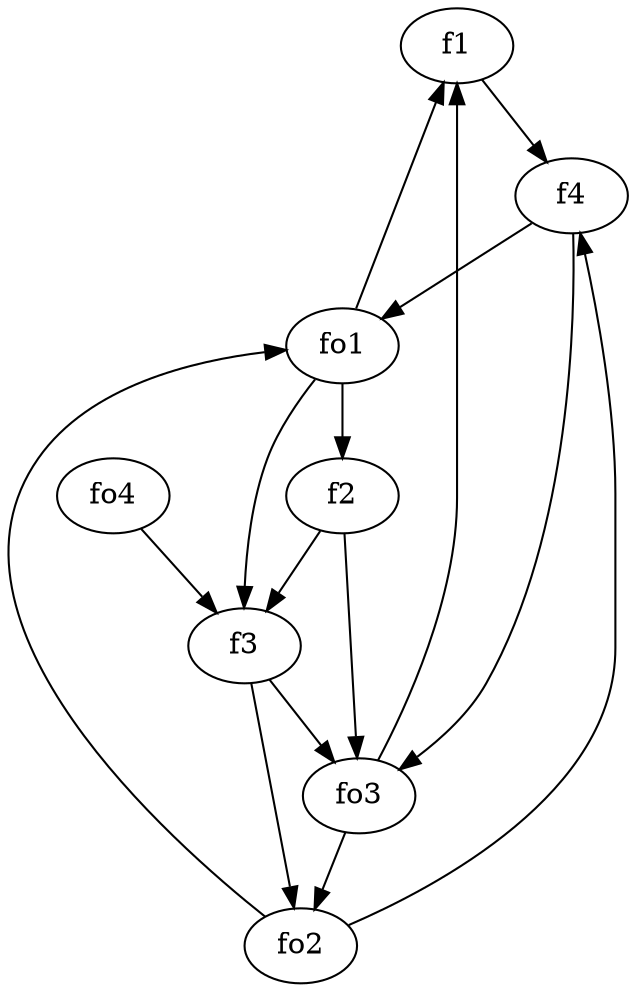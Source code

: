 strict digraph  {
f1;
f2;
f3;
f4;
fo1;
fo2;
fo3;
fo4;
f1 -> f4  [weight=2];
f2 -> fo3  [weight=2];
f2 -> f3  [weight=2];
f3 -> fo2  [weight=2];
f3 -> fo3  [weight=2];
f4 -> fo1  [weight=2];
f4 -> fo3  [weight=2];
fo1 -> f3  [weight=2];
fo1 -> f2  [weight=2];
fo1 -> f1  [weight=2];
fo2 -> fo1  [weight=2];
fo2 -> f4  [weight=2];
fo3 -> f1  [weight=2];
fo3 -> fo2  [weight=2];
fo4 -> f3  [weight=2];
}
